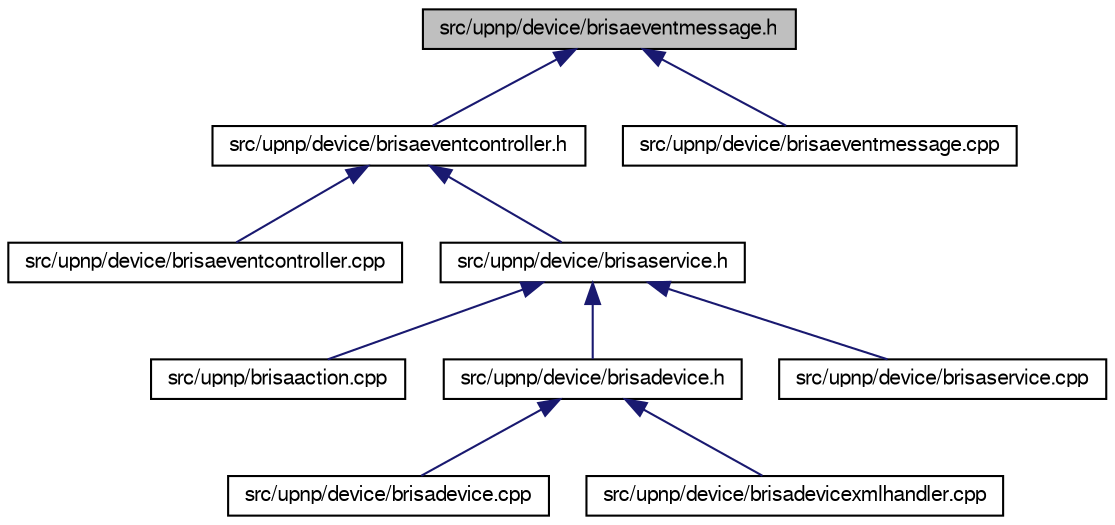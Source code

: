 digraph G
{
  bgcolor="transparent";
  edge [fontname="FreeSans",fontsize="10",labelfontname="FreeSans",labelfontsize="10"];
  node [fontname="FreeSans",fontsize="10",shape=record];
  Node1 [label="src/upnp/device/brisaeventmessage.h",height=0.2,width=0.4,color="black", fillcolor="grey75", style="filled" fontcolor="black"];
  Node1 -> Node2 [dir=back,color="midnightblue",fontsize="10",style="solid"];
  Node2 [label="src/upnp/device/brisaeventcontroller.h",height=0.2,width=0.4,color="black",URL="$brisaeventcontroller_8h.html"];
  Node2 -> Node3 [dir=back,color="midnightblue",fontsize="10",style="solid"];
  Node3 [label="src/upnp/device/brisaeventcontroller.cpp",height=0.2,width=0.4,color="black",URL="$brisaeventcontroller_8cpp.html"];
  Node2 -> Node4 [dir=back,color="midnightblue",fontsize="10",style="solid"];
  Node4 [label="src/upnp/device/brisaservice.h",height=0.2,width=0.4,color="black",URL="$brisaservice_8h.html"];
  Node4 -> Node5 [dir=back,color="midnightblue",fontsize="10",style="solid"];
  Node5 [label="src/upnp/brisaaction.cpp",height=0.2,width=0.4,color="black",URL="$brisaaction_8cpp.html"];
  Node4 -> Node6 [dir=back,color="midnightblue",fontsize="10",style="solid"];
  Node6 [label="src/upnp/device/brisadevice.h",height=0.2,width=0.4,color="black",URL="$brisadevice_8h.html"];
  Node6 -> Node7 [dir=back,color="midnightblue",fontsize="10",style="solid"];
  Node7 [label="src/upnp/device/brisadevice.cpp",height=0.2,width=0.4,color="black",URL="$brisadevice_8cpp.html"];
  Node6 -> Node8 [dir=back,color="midnightblue",fontsize="10",style="solid"];
  Node8 [label="src/upnp/device/brisadevicexmlhandler.cpp",height=0.2,width=0.4,color="black",URL="$brisadevicexmlhandler_8cpp.html"];
  Node4 -> Node9 [dir=back,color="midnightblue",fontsize="10",style="solid"];
  Node9 [label="src/upnp/device/brisaservice.cpp",height=0.2,width=0.4,color="black",URL="$brisaservice_8cpp.html"];
  Node1 -> Node10 [dir=back,color="midnightblue",fontsize="10",style="solid"];
  Node10 [label="src/upnp/device/brisaeventmessage.cpp",height=0.2,width=0.4,color="black",URL="$brisaeventmessage_8cpp.html"];
}
